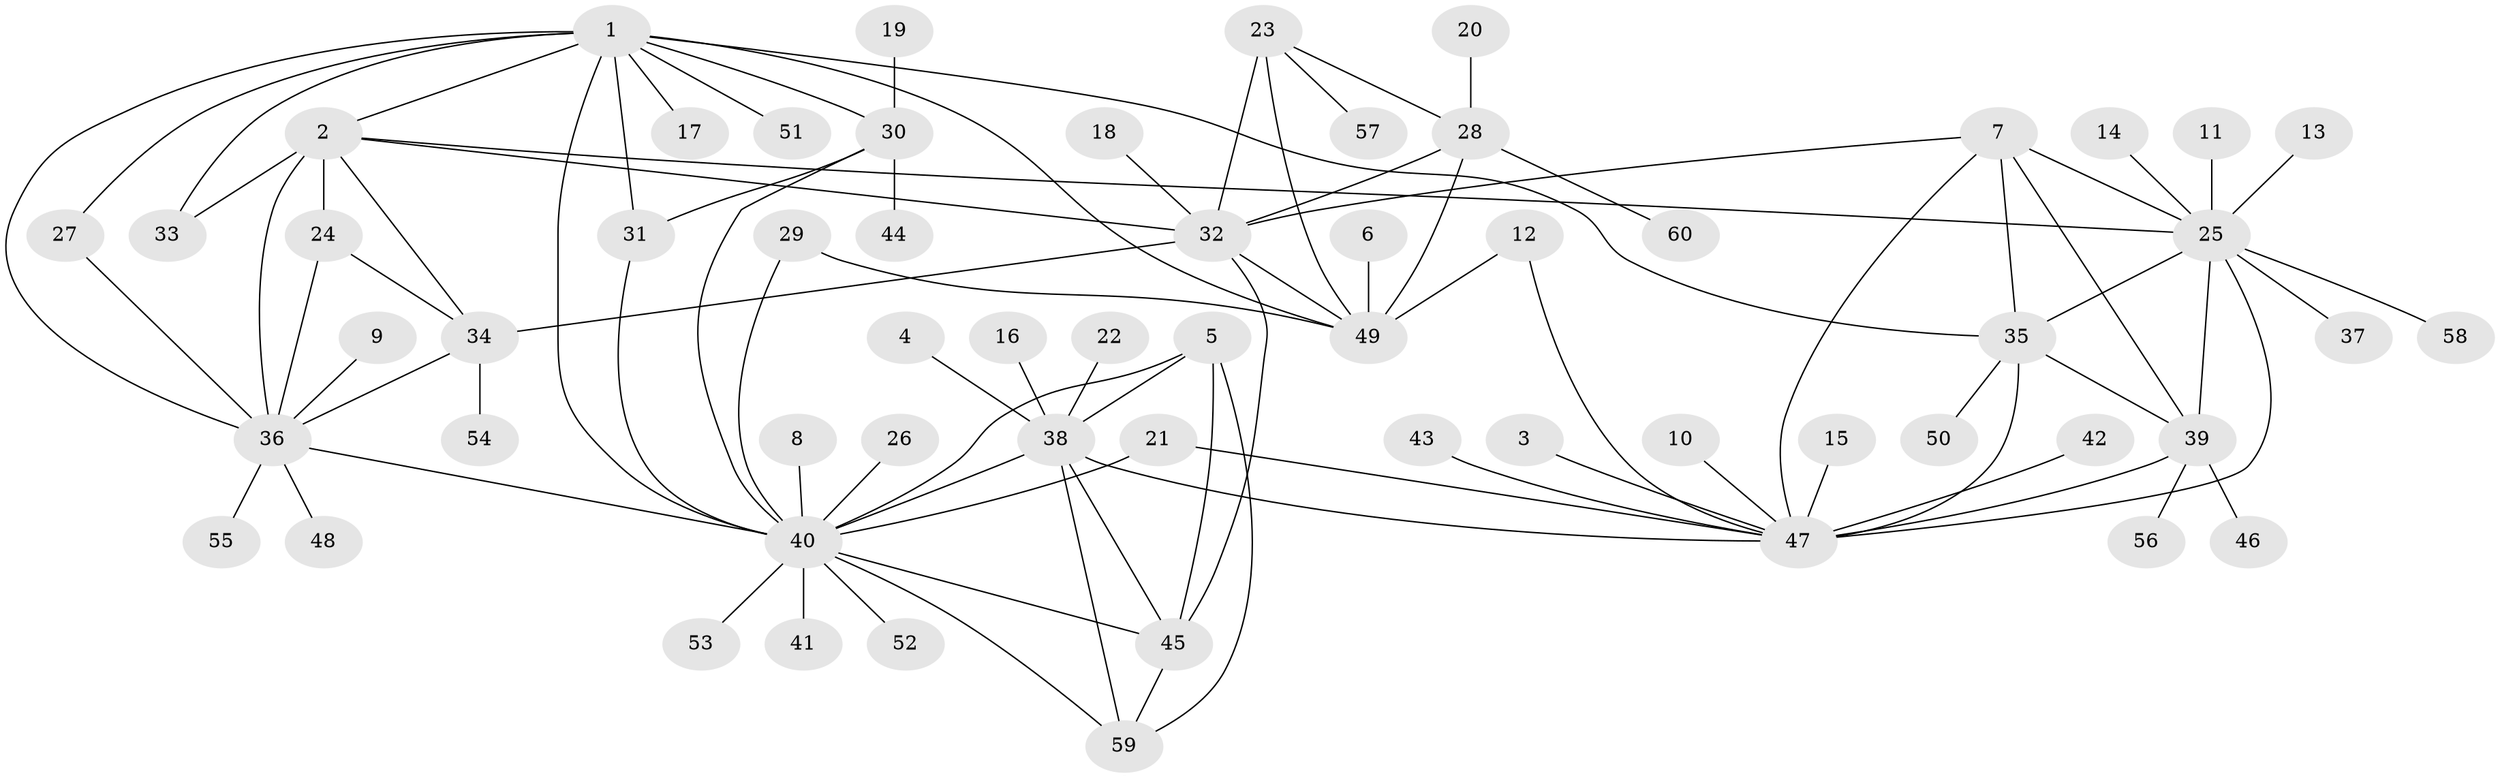 // original degree distribution, {9: 0.06666666666666667, 7: 0.075, 8: 0.03333333333333333, 6: 0.025, 13: 0.008333333333333333, 12: 0.016666666666666666, 10: 0.016666666666666666, 5: 0.008333333333333333, 1: 0.5583333333333333, 2: 0.14166666666666666, 3: 0.05}
// Generated by graph-tools (version 1.1) at 2025/50/03/09/25 03:50:39]
// undirected, 60 vertices, 93 edges
graph export_dot {
graph [start="1"]
  node [color=gray90,style=filled];
  1;
  2;
  3;
  4;
  5;
  6;
  7;
  8;
  9;
  10;
  11;
  12;
  13;
  14;
  15;
  16;
  17;
  18;
  19;
  20;
  21;
  22;
  23;
  24;
  25;
  26;
  27;
  28;
  29;
  30;
  31;
  32;
  33;
  34;
  35;
  36;
  37;
  38;
  39;
  40;
  41;
  42;
  43;
  44;
  45;
  46;
  47;
  48;
  49;
  50;
  51;
  52;
  53;
  54;
  55;
  56;
  57;
  58;
  59;
  60;
  1 -- 2 [weight=1.0];
  1 -- 17 [weight=1.0];
  1 -- 27 [weight=1.0];
  1 -- 30 [weight=3.0];
  1 -- 31 [weight=3.0];
  1 -- 33 [weight=1.0];
  1 -- 35 [weight=1.0];
  1 -- 36 [weight=1.0];
  1 -- 40 [weight=3.0];
  1 -- 49 [weight=1.0];
  1 -- 51 [weight=1.0];
  2 -- 24 [weight=2.0];
  2 -- 25 [weight=1.0];
  2 -- 32 [weight=1.0];
  2 -- 33 [weight=1.0];
  2 -- 34 [weight=2.0];
  2 -- 36 [weight=4.0];
  3 -- 47 [weight=1.0];
  4 -- 38 [weight=1.0];
  5 -- 38 [weight=2.0];
  5 -- 40 [weight=2.0];
  5 -- 45 [weight=2.0];
  5 -- 59 [weight=2.0];
  6 -- 49 [weight=1.0];
  7 -- 25 [weight=1.0];
  7 -- 32 [weight=1.0];
  7 -- 35 [weight=1.0];
  7 -- 39 [weight=1.0];
  7 -- 47 [weight=2.0];
  8 -- 40 [weight=1.0];
  9 -- 36 [weight=1.0];
  10 -- 47 [weight=1.0];
  11 -- 25 [weight=1.0];
  12 -- 47 [weight=1.0];
  12 -- 49 [weight=1.0];
  13 -- 25 [weight=1.0];
  14 -- 25 [weight=1.0];
  15 -- 47 [weight=1.0];
  16 -- 38 [weight=1.0];
  18 -- 32 [weight=1.0];
  19 -- 30 [weight=1.0];
  20 -- 28 [weight=1.0];
  21 -- 40 [weight=1.0];
  21 -- 47 [weight=1.0];
  22 -- 38 [weight=1.0];
  23 -- 28 [weight=1.0];
  23 -- 32 [weight=3.0];
  23 -- 49 [weight=1.0];
  23 -- 57 [weight=1.0];
  24 -- 34 [weight=1.0];
  24 -- 36 [weight=2.0];
  25 -- 35 [weight=1.0];
  25 -- 37 [weight=1.0];
  25 -- 39 [weight=1.0];
  25 -- 47 [weight=2.0];
  25 -- 58 [weight=1.0];
  26 -- 40 [weight=1.0];
  27 -- 36 [weight=1.0];
  28 -- 32 [weight=3.0];
  28 -- 49 [weight=1.0];
  28 -- 60 [weight=1.0];
  29 -- 40 [weight=1.0];
  29 -- 49 [weight=1.0];
  30 -- 31 [weight=1.0];
  30 -- 40 [weight=1.0];
  30 -- 44 [weight=1.0];
  31 -- 40 [weight=1.0];
  32 -- 34 [weight=1.0];
  32 -- 45 [weight=1.0];
  32 -- 49 [weight=3.0];
  34 -- 36 [weight=2.0];
  34 -- 54 [weight=1.0];
  35 -- 39 [weight=1.0];
  35 -- 47 [weight=2.0];
  35 -- 50 [weight=1.0];
  36 -- 40 [weight=1.0];
  36 -- 48 [weight=1.0];
  36 -- 55 [weight=1.0];
  38 -- 40 [weight=1.0];
  38 -- 45 [weight=1.0];
  38 -- 47 [weight=1.0];
  38 -- 59 [weight=1.0];
  39 -- 46 [weight=1.0];
  39 -- 47 [weight=2.0];
  39 -- 56 [weight=1.0];
  40 -- 41 [weight=1.0];
  40 -- 45 [weight=1.0];
  40 -- 52 [weight=1.0];
  40 -- 53 [weight=1.0];
  40 -- 59 [weight=2.0];
  42 -- 47 [weight=1.0];
  43 -- 47 [weight=1.0];
  45 -- 59 [weight=1.0];
}
